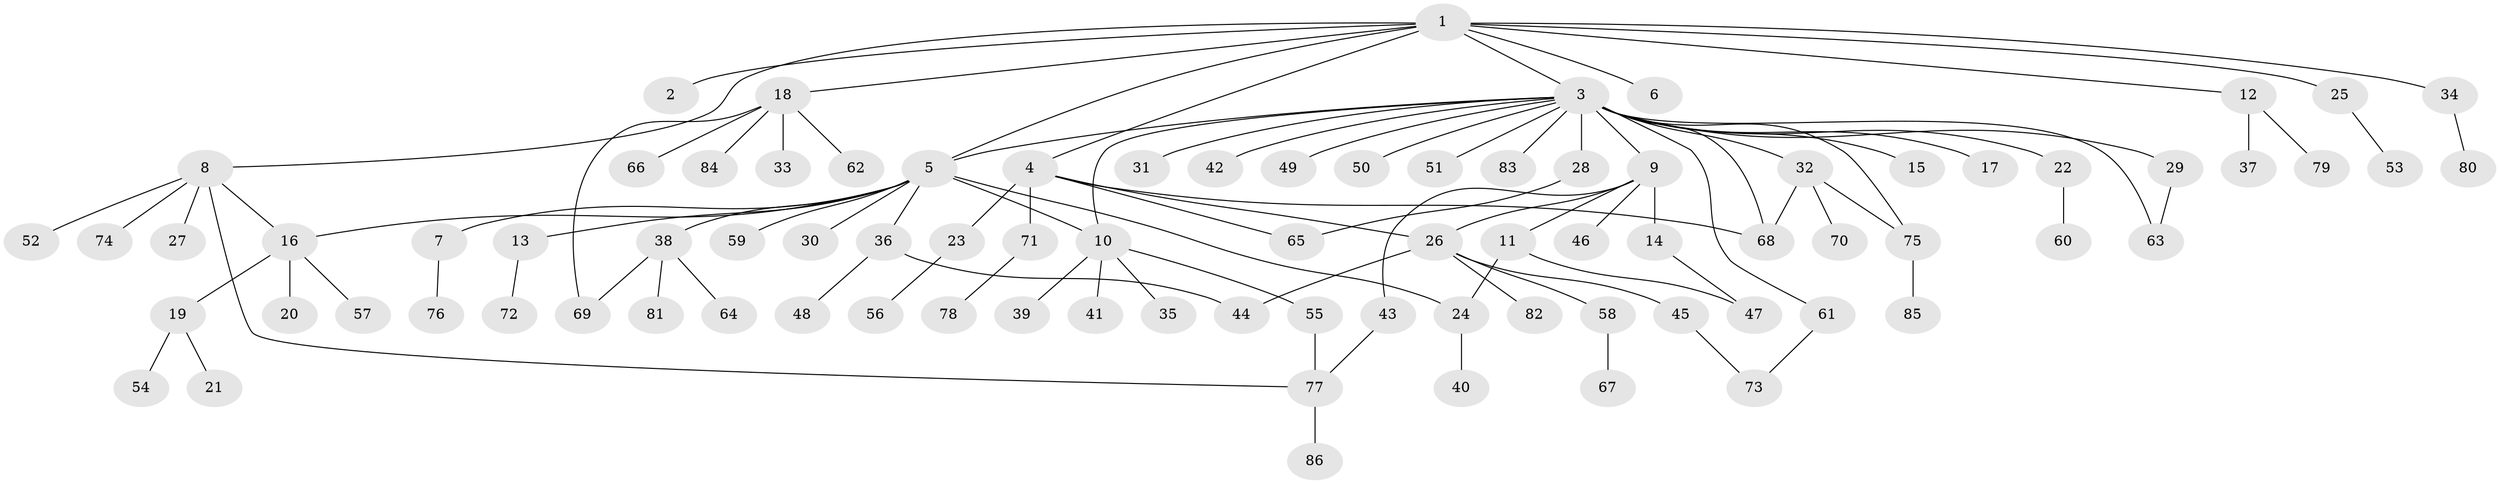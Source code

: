 // coarse degree distribution, {3: 0.08, 2: 0.08, 1: 0.76, 14: 0.04, 9: 0.04}
// Generated by graph-tools (version 1.1) at 2025/50/03/04/25 21:50:55]
// undirected, 86 vertices, 101 edges
graph export_dot {
graph [start="1"]
  node [color=gray90,style=filled];
  1;
  2;
  3;
  4;
  5;
  6;
  7;
  8;
  9;
  10;
  11;
  12;
  13;
  14;
  15;
  16;
  17;
  18;
  19;
  20;
  21;
  22;
  23;
  24;
  25;
  26;
  27;
  28;
  29;
  30;
  31;
  32;
  33;
  34;
  35;
  36;
  37;
  38;
  39;
  40;
  41;
  42;
  43;
  44;
  45;
  46;
  47;
  48;
  49;
  50;
  51;
  52;
  53;
  54;
  55;
  56;
  57;
  58;
  59;
  60;
  61;
  62;
  63;
  64;
  65;
  66;
  67;
  68;
  69;
  70;
  71;
  72;
  73;
  74;
  75;
  76;
  77;
  78;
  79;
  80;
  81;
  82;
  83;
  84;
  85;
  86;
  1 -- 2;
  1 -- 3;
  1 -- 4;
  1 -- 5;
  1 -- 6;
  1 -- 8;
  1 -- 12;
  1 -- 18;
  1 -- 25;
  1 -- 34;
  3 -- 5;
  3 -- 9;
  3 -- 10;
  3 -- 15;
  3 -- 17;
  3 -- 22;
  3 -- 28;
  3 -- 29;
  3 -- 31;
  3 -- 32;
  3 -- 42;
  3 -- 49;
  3 -- 50;
  3 -- 51;
  3 -- 61;
  3 -- 63;
  3 -- 68;
  3 -- 75;
  3 -- 83;
  4 -- 23;
  4 -- 26;
  4 -- 65;
  4 -- 68;
  4 -- 71;
  5 -- 7;
  5 -- 10;
  5 -- 13;
  5 -- 16;
  5 -- 24;
  5 -- 30;
  5 -- 36;
  5 -- 38;
  5 -- 59;
  7 -- 76;
  8 -- 16;
  8 -- 27;
  8 -- 52;
  8 -- 74;
  8 -- 77;
  9 -- 11;
  9 -- 14;
  9 -- 26;
  9 -- 43;
  9 -- 46;
  10 -- 35;
  10 -- 39;
  10 -- 41;
  10 -- 55;
  11 -- 24;
  11 -- 47;
  12 -- 37;
  12 -- 79;
  13 -- 72;
  14 -- 47;
  16 -- 19;
  16 -- 20;
  16 -- 57;
  18 -- 33;
  18 -- 62;
  18 -- 66;
  18 -- 69;
  18 -- 84;
  19 -- 21;
  19 -- 54;
  22 -- 60;
  23 -- 56;
  24 -- 40;
  25 -- 53;
  26 -- 44;
  26 -- 45;
  26 -- 58;
  26 -- 82;
  28 -- 65;
  29 -- 63;
  32 -- 68;
  32 -- 70;
  32 -- 75;
  34 -- 80;
  36 -- 44;
  36 -- 48;
  38 -- 64;
  38 -- 69;
  38 -- 81;
  43 -- 77;
  45 -- 73;
  55 -- 77;
  58 -- 67;
  61 -- 73;
  71 -- 78;
  75 -- 85;
  77 -- 86;
}
